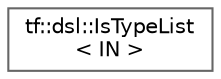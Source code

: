 digraph "类继承关系图"
{
 // LATEX_PDF_SIZE
  bgcolor="transparent";
  edge [fontname=Helvetica,fontsize=10,labelfontname=Helvetica,labelfontsize=10];
  node [fontname=Helvetica,fontsize=10,shape=box,height=0.2,width=0.4];
  rankdir="LR";
  Node0 [id="Node000000",label="tf::dsl::IsTypeList\l\< IN \>",height=0.2,width=0.4,color="grey40", fillcolor="white", style="filled",URL="$structtf_1_1dsl_1_1_is_type_list.html",tooltip=" "];
}
